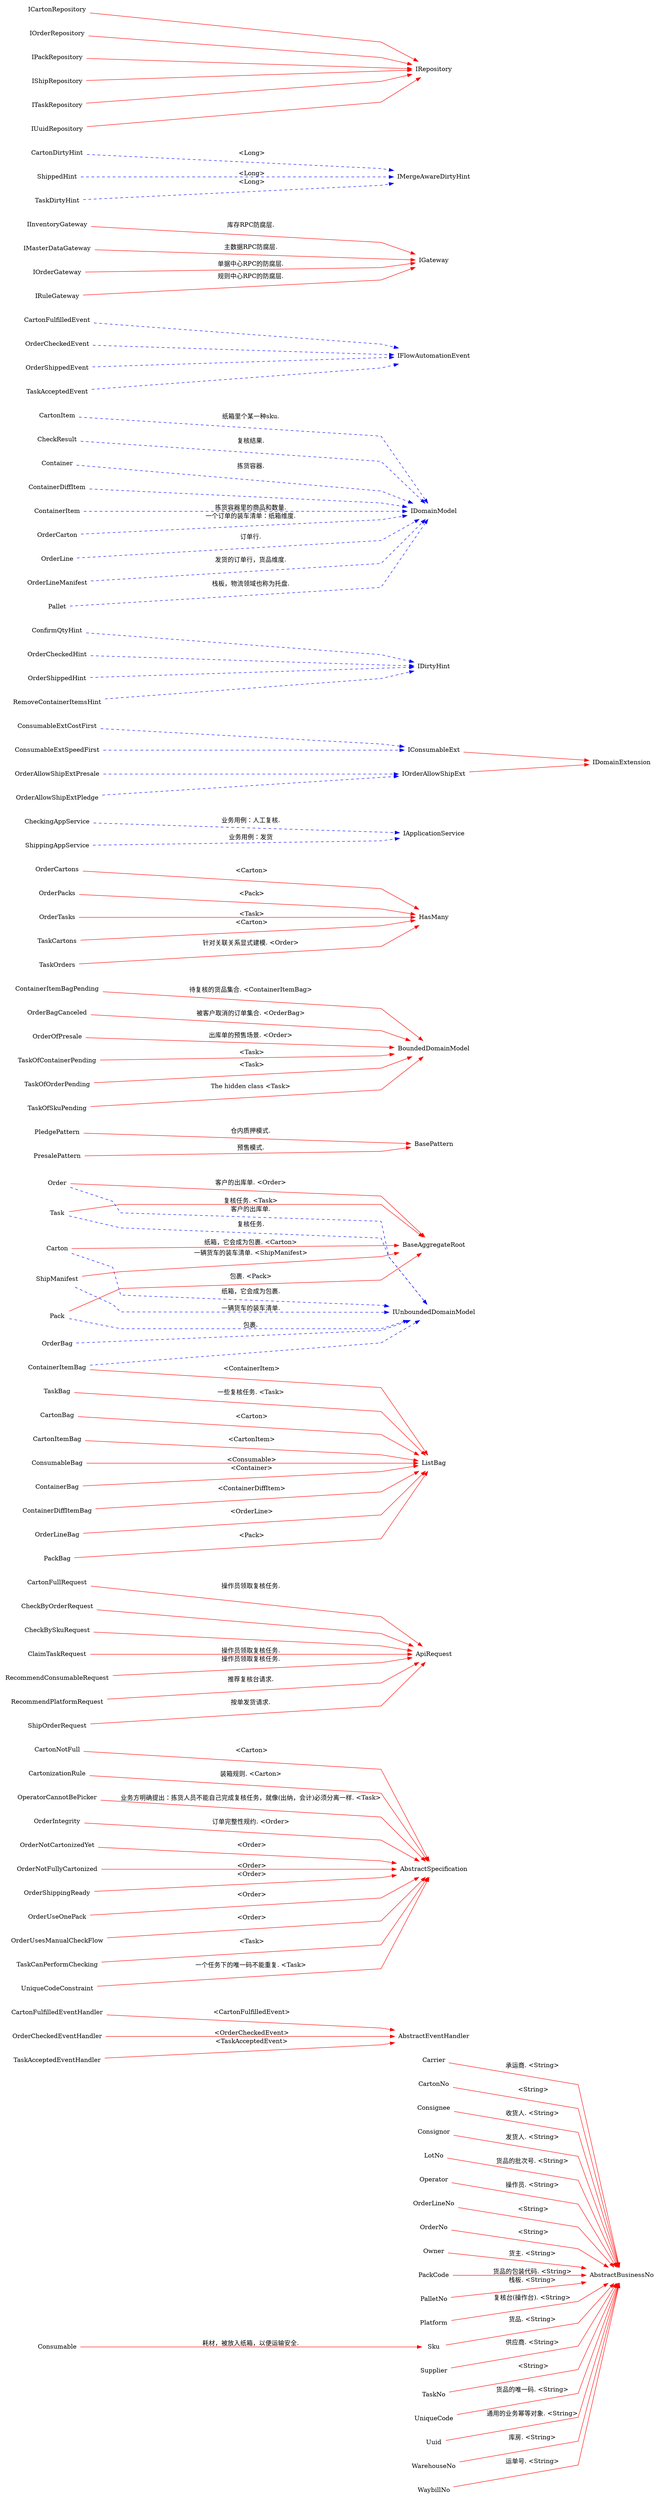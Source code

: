 digraph G {
   rankdir=LR;
   splines = polyline;
   node [shape=none];
Carrier -> AbstractBusinessNo  [color=red label="承运商. <String>"];
CartonNo -> AbstractBusinessNo  [color=red label=" <String>"];
Consignee -> AbstractBusinessNo  [color=red label="收货人. <String>"];
Consignor -> AbstractBusinessNo  [color=red label="发货人. <String>"];
LotNo -> AbstractBusinessNo  [color=red label="货品的批次号. <String>"];
Operator -> AbstractBusinessNo  [color=red label="操作员. <String>"];
OrderLineNo -> AbstractBusinessNo  [color=red label=" <String>"];
OrderNo -> AbstractBusinessNo  [color=red label=" <String>"];
Owner -> AbstractBusinessNo  [color=red label="货主. <String>"];
PackCode -> AbstractBusinessNo  [color=red label="货品的包装代码. <String>"];
PalletNo -> AbstractBusinessNo  [color=red label="栈板. <String>"];
Platform -> AbstractBusinessNo  [color=red label="复核台(操作台). <String>"];
Sku -> AbstractBusinessNo  [color=red label="货品. <String>"];
Supplier -> AbstractBusinessNo  [color=red label="供应商. <String>"];
TaskNo -> AbstractBusinessNo  [color=red label=" <String>"];
UniqueCode -> AbstractBusinessNo  [color=red label="货品的唯一码. <String>"];
Uuid -> AbstractBusinessNo  [color=red label="通用的业务幂等对象. <String>"];
WarehouseNo -> AbstractBusinessNo  [color=red label="库房. <String>"];
WaybillNo -> AbstractBusinessNo  [color=red label="运单号. <String>"];
CartonFulfilledEventHandler -> AbstractEventHandler  [color=red label=" <CartonFulfilledEvent>"];
OrderCheckedEventHandler -> AbstractEventHandler  [color=red label=" <OrderCheckedEvent>"];
TaskAcceptedEventHandler -> AbstractEventHandler  [color=red label=" <TaskAcceptedEvent>"];
CartonNotFull -> AbstractSpecification  [color=red label=" <Carton>"];
CartonizationRule -> AbstractSpecification  [color=red label="装箱规则. <Carton>"];
OperatorCannotBePicker -> AbstractSpecification  [color=red label="业务方明确提出：拣货人员不能自己完成复核任务，就像(出纳，会计)必须分离一样. <Task>"];
OrderIntegrity -> AbstractSpecification  [color=red label="订单完整性规约. <Order>"];
OrderNotCartonizedYet -> AbstractSpecification  [color=red label=" <Order>"];
OrderNotFullyCartonized -> AbstractSpecification  [color=red label=" <Order>"];
OrderShippingReady -> AbstractSpecification  [color=red label=" <Order>"];
OrderUseOnePack -> AbstractSpecification  [color=red label=" <Order>"];
OrderUsesManualCheckFlow -> AbstractSpecification  [color=red label=" <Order>"];
TaskCanPerformChecking -> AbstractSpecification  [color=red label=" <Task>"];
UniqueCodeConstraint -> AbstractSpecification  [color=red label="一个任务下的唯一码不能重复. <Task>"];
CartonFullRequest -> ApiRequest  [color=red label="操作员领取复核任务."];
CheckByOrderRequest -> ApiRequest  [color=red label=""];
CheckBySkuRequest -> ApiRequest  [color=red label=""];
ClaimTaskRequest -> ApiRequest  [color=red label="操作员领取复核任务."];
RecommendConsumableRequest -> ApiRequest  [color=red label="操作员领取复核任务."];
RecommendPlatformRequest -> ApiRequest  [color=red label="推荐复核台请求."];
ShipOrderRequest -> ApiRequest  [color=red label="按单发货请求."];
Carton -> BaseAggregateRoot  [color=red label="纸箱，它会成为包裹. <Carton>"];
Order -> BaseAggregateRoot  [color=red label="客户的出库单. <Order>"];
Pack -> BaseAggregateRoot  [color=red label="包裹. <Pack>"];
ShipManifest -> BaseAggregateRoot  [color=red label="一辆货车的装车清单. <ShipManifest>"];
Task -> BaseAggregateRoot  [color=red label="复核任务. <Task>"];
PledgePattern -> BasePattern  [color=red label="仓内质押模式."];
PresalePattern -> BasePattern  [color=red label="预售模式."];
ContainerItemBagPending -> BoundedDomainModel  [color=red label="待复核的货品集合. <ContainerItemBag>"];
OrderBagCanceled -> BoundedDomainModel  [color=red label="被客户取消的订单集合. <OrderBag>"];
OrderOfPresale -> BoundedDomainModel  [color=red label="出库单的预售场景. <Order>"];
TaskOfContainerPending -> BoundedDomainModel  [color=red label=" <Task>"];
TaskOfOrderPending -> BoundedDomainModel  [color=red label=" <Task>"];
TaskOfSkuPending -> BoundedDomainModel  [color=red label="The hidden class <Task>"];
OrderCartons -> HasMany  [color=red label=" <Carton>"];
OrderPacks -> HasMany  [color=red label=" <Pack>"];
OrderTasks -> HasMany  [color=red label=" <Task>"];
TaskCartons -> HasMany  [color=red label=" <Carton>"];
TaskOrders -> HasMany  [color=red label="针对关联关系显式建模. <Order>"];
CheckingAppService -> IApplicationService  [color=blue style=dashed label="业务用例：人工复核."];
ShippingAppService -> IApplicationService  [color=blue style=dashed label="业务用例：发货"];
ConsumableExtCostFirst -> IConsumableExt  [color=blue style=dashed label=""];
ConsumableExtSpeedFirst -> IConsumableExt  [color=blue style=dashed label=""];
ConfirmQtyHint -> IDirtyHint  [color=blue style=dashed label=""];
OrderCheckedHint -> IDirtyHint  [color=blue style=dashed label=""];
OrderShippedHint -> IDirtyHint  [color=blue style=dashed label=""];
RemoveContainerItemsHint -> IDirtyHint  [color=blue style=dashed label=""];
IConsumableExt -> IDomainExtension  [color=red label=""];
IOrderAllowShipExt -> IDomainExtension  [color=red label=""];
CartonItem -> IDomainModel  [color=blue style=dashed label="纸箱里个某一种sku."];
CheckResult -> IDomainModel  [color=blue style=dashed label="复核结果."];
Container -> IDomainModel  [color=blue style=dashed label="拣货容器."];
ContainerDiffItem -> IDomainModel  [color=blue style=dashed label=""];
ContainerItem -> IDomainModel  [color=blue style=dashed label="拣货容器里的商品和数量."];
OrderCarton -> IDomainModel  [color=blue style=dashed label="一个订单的装车清单：纸箱维度."];
OrderLine -> IDomainModel  [color=blue style=dashed label="订单行."];
OrderLineManifest -> IDomainModel  [color=blue style=dashed label="发货的订单行，货品维度."];
Pallet -> IDomainModel  [color=blue style=dashed label="栈板，物流领域也称为托盘."];
CartonFulfilledEvent -> IFlowAutomationEvent  [color=blue style=dashed label=""];
OrderCheckedEvent -> IFlowAutomationEvent  [color=blue style=dashed label=""];
OrderShippedEvent -> IFlowAutomationEvent  [color=blue style=dashed label=""];
TaskAcceptedEvent -> IFlowAutomationEvent  [color=blue style=dashed label=""];
IInventoryGateway -> IGateway  [color=red label="库存RPC防腐层."];
IMasterDataGateway -> IGateway  [color=red label="主数据RPC防腐层."];
IOrderGateway -> IGateway  [color=red label="单据中心RPC的防腐层."];
IRuleGateway -> IGateway  [color=red label="规则中心RPC的防腐层."];
CartonDirtyHint -> IMergeAwareDirtyHint  [color=blue style=dashed label=" <Long>"];
ShippedHint -> IMergeAwareDirtyHint  [color=blue style=dashed label=" <Long>"];
TaskDirtyHint -> IMergeAwareDirtyHint  [color=blue style=dashed label=" <Long>"];
OrderAllowShipExtPledge -> IOrderAllowShipExt  [color=blue style=dashed label=""];
OrderAllowShipExtPresale -> IOrderAllowShipExt  [color=blue style=dashed label=""];
ICartonRepository -> IRepository  [color=red label=""];
IOrderRepository -> IRepository  [color=red label=""];
IPackRepository -> IRepository  [color=red label=""];
IShipRepository -> IRepository  [color=red label=""];
ITaskRepository -> IRepository  [color=red label=""];
IUuidRepository -> IRepository  [color=red label=""];
Carton -> IUnboundedDomainModel  [color=blue style=dashed label="纸箱，它会成为包裹."];
ContainerItemBag -> IUnboundedDomainModel  [color=blue style=dashed label=""];
Order -> IUnboundedDomainModel  [color=blue style=dashed label="客户的出库单."];
OrderBag -> IUnboundedDomainModel  [color=blue style=dashed label=""];
Pack -> IUnboundedDomainModel  [color=blue style=dashed label="包裹."];
ShipManifest -> IUnboundedDomainModel  [color=blue style=dashed label="一辆货车的装车清单."];
Task -> IUnboundedDomainModel  [color=blue style=dashed label="复核任务."];
CartonBag -> ListBag  [color=red label=" <Carton>"];
CartonItemBag -> ListBag  [color=red label=" <CartonItem>"];
ConsumableBag -> ListBag  [color=red label=" <Consumable>"];
ContainerBag -> ListBag  [color=red label=" <Container>"];
ContainerDiffItemBag -> ListBag  [color=red label=" <ContainerDiffItem>"];
ContainerItemBag -> ListBag  [color=red label=" <ContainerItem>"];
OrderLineBag -> ListBag  [color=red label=" <OrderLine>"];
PackBag -> ListBag  [color=red label=" <Pack>"];
TaskBag -> ListBag  [color=red label="一些复核任务. <Task>"];
Consumable -> Sku  [color=red label="耗材，被放入纸箱，以便运输安全."];
}